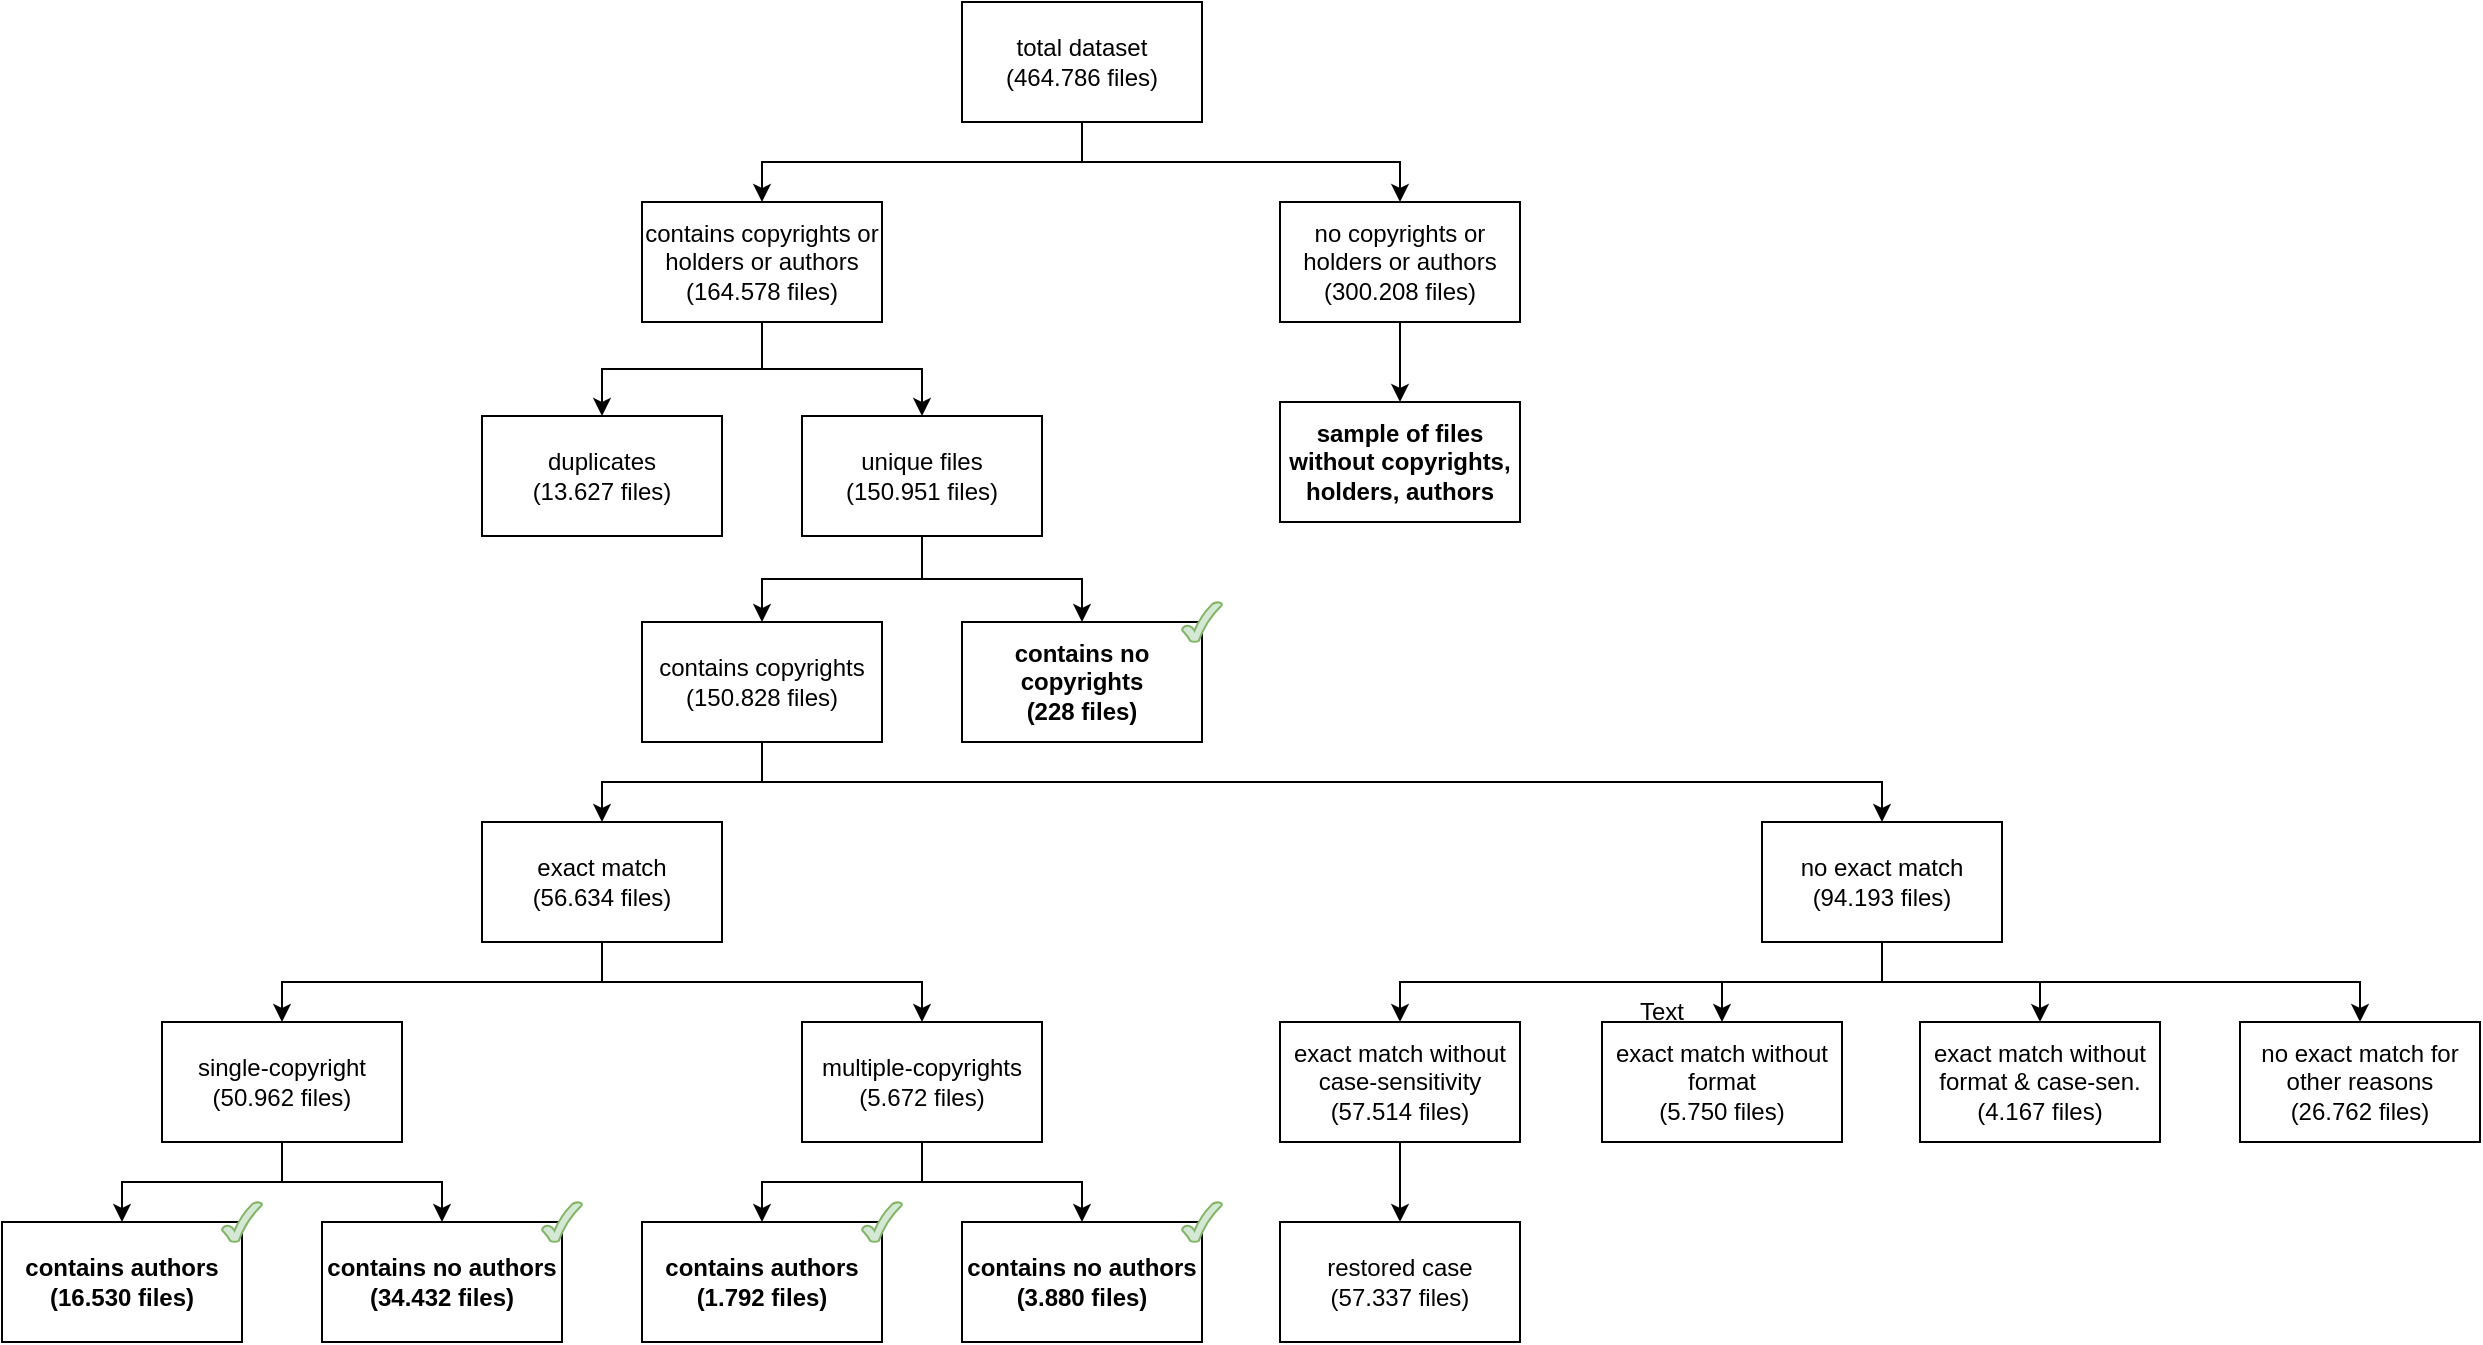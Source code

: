 <mxfile version="22.1.22" type="embed">
  <diagram name="Seite-1" id="f3Rf5XTVuwHkTZ7F2tCT">
    <mxGraphModel dx="1765" dy="1946" grid="1" gridSize="10" guides="1" tooltips="1" connect="1" arrows="1" fold="1" page="1" pageScale="1" pageWidth="1169" pageHeight="827" math="0" shadow="0">
      <root>
        <mxCell id="0" />
        <mxCell id="1" parent="0" />
        <mxCell id="T5nE4E2PpQ_50jrhzj2m-6" style="edgeStyle=orthogonalEdgeStyle;rounded=0;orthogonalLoop=1;jettySize=auto;html=1;entryX=0.5;entryY=0;entryDx=0;entryDy=0;" parent="1" source="T5nE4E2PpQ_50jrhzj2m-1" target="T5nE4E2PpQ_50jrhzj2m-4" edge="1">
          <mxGeometry relative="1" as="geometry">
            <Array as="points">
              <mxPoint x="580" y="20" />
              <mxPoint x="739" y="20" />
            </Array>
          </mxGeometry>
        </mxCell>
        <mxCell id="T5nE4E2PpQ_50jrhzj2m-53" style="edgeStyle=orthogonalEdgeStyle;rounded=0;orthogonalLoop=1;jettySize=auto;html=1;entryX=0.5;entryY=0;entryDx=0;entryDy=0;" parent="1" source="T5nE4E2PpQ_50jrhzj2m-1" target="T5nE4E2PpQ_50jrhzj2m-2" edge="1">
          <mxGeometry relative="1" as="geometry">
            <Array as="points">
              <mxPoint x="580" y="20" />
              <mxPoint x="420" y="20" />
            </Array>
          </mxGeometry>
        </mxCell>
        <mxCell id="T5nE4E2PpQ_50jrhzj2m-1" value="total dataset&lt;div&gt;(464.786 files)&lt;/div&gt;" style="rounded=0;whiteSpace=wrap;html=1;" parent="1" vertex="1">
          <mxGeometry x="520" y="-60" width="120" height="60" as="geometry" />
        </mxCell>
        <mxCell id="3" style="edgeStyle=orthogonalEdgeStyle;rounded=0;orthogonalLoop=1;jettySize=auto;html=1;entryX=0.5;entryY=0;entryDx=0;entryDy=0;" edge="1" parent="1" source="T5nE4E2PpQ_50jrhzj2m-2" target="T5nE4E2PpQ_50jrhzj2m-79">
          <mxGeometry relative="1" as="geometry" />
        </mxCell>
        <mxCell id="4" style="edgeStyle=orthogonalEdgeStyle;rounded=0;orthogonalLoop=1;jettySize=auto;html=1;entryX=0.5;entryY=0;entryDx=0;entryDy=0;" edge="1" parent="1" source="T5nE4E2PpQ_50jrhzj2m-2" target="2">
          <mxGeometry relative="1" as="geometry" />
        </mxCell>
        <mxCell id="T5nE4E2PpQ_50jrhzj2m-2" value="contains copyrights or holders or authors&lt;div&gt;(164.578 files)&lt;/div&gt;" style="rounded=0;whiteSpace=wrap;html=1;" parent="1" vertex="1">
          <mxGeometry x="360" y="40" width="120" height="60" as="geometry" />
        </mxCell>
        <mxCell id="Zs75Lp3gZ29Dc7brr3NT-27" style="edgeStyle=orthogonalEdgeStyle;rounded=0;orthogonalLoop=1;jettySize=auto;html=1;entryX=0.5;entryY=0;entryDx=0;entryDy=0;" parent="1" source="T5nE4E2PpQ_50jrhzj2m-4" target="T5nE4E2PpQ_50jrhzj2m-52" edge="1">
          <mxGeometry relative="1" as="geometry" />
        </mxCell>
        <mxCell id="T5nE4E2PpQ_50jrhzj2m-4" value="no copyrights or holders or authors&lt;div&gt;(300.208 files)&lt;/div&gt;" style="rounded=0;whiteSpace=wrap;html=1;" parent="1" vertex="1">
          <mxGeometry x="679" y="40" width="120" height="60" as="geometry" />
        </mxCell>
        <mxCell id="T5nE4E2PpQ_50jrhzj2m-33" style="edgeStyle=orthogonalEdgeStyle;rounded=0;orthogonalLoop=1;jettySize=auto;html=1;entryX=0.5;entryY=0;entryDx=0;entryDy=0;" parent="1" source="T5nE4E2PpQ_50jrhzj2m-7" target="T5nE4E2PpQ_50jrhzj2m-31" edge="1">
          <mxGeometry relative="1" as="geometry">
            <Array as="points">
              <mxPoint x="340" y="430" />
              <mxPoint x="180" y="430" />
            </Array>
          </mxGeometry>
        </mxCell>
        <mxCell id="T5nE4E2PpQ_50jrhzj2m-34" style="edgeStyle=orthogonalEdgeStyle;rounded=0;orthogonalLoop=1;jettySize=auto;html=1;entryX=0.5;entryY=0;entryDx=0;entryDy=0;" parent="1" source="T5nE4E2PpQ_50jrhzj2m-7" target="T5nE4E2PpQ_50jrhzj2m-29" edge="1">
          <mxGeometry relative="1" as="geometry">
            <Array as="points">
              <mxPoint x="340" y="430" />
              <mxPoint x="500" y="430" />
            </Array>
          </mxGeometry>
        </mxCell>
        <mxCell id="T5nE4E2PpQ_50jrhzj2m-7" value="exact match&lt;div&gt;(56.634 files)&lt;/div&gt;" style="rounded=0;whiteSpace=wrap;html=1;" parent="1" vertex="1">
          <mxGeometry x="280" y="350" width="120" height="60" as="geometry" />
        </mxCell>
        <mxCell id="Zs75Lp3gZ29Dc7brr3NT-20" style="edgeStyle=orthogonalEdgeStyle;rounded=0;orthogonalLoop=1;jettySize=auto;html=1;entryX=0.5;entryY=0;entryDx=0;entryDy=0;" parent="1" source="T5nE4E2PpQ_50jrhzj2m-9" target="T5nE4E2PpQ_50jrhzj2m-11" edge="1">
          <mxGeometry relative="1" as="geometry" />
        </mxCell>
        <mxCell id="Zs75Lp3gZ29Dc7brr3NT-21" style="edgeStyle=orthogonalEdgeStyle;rounded=0;orthogonalLoop=1;jettySize=auto;html=1;entryX=0.5;entryY=0;entryDx=0;entryDy=0;" parent="1" source="T5nE4E2PpQ_50jrhzj2m-9" target="Zs75Lp3gZ29Dc7brr3NT-4" edge="1">
          <mxGeometry relative="1" as="geometry" />
        </mxCell>
        <mxCell id="Zs75Lp3gZ29Dc7brr3NT-22" style="edgeStyle=orthogonalEdgeStyle;rounded=0;orthogonalLoop=1;jettySize=auto;html=1;entryX=0.5;entryY=0;entryDx=0;entryDy=0;" parent="1" source="T5nE4E2PpQ_50jrhzj2m-9" target="Zs75Lp3gZ29Dc7brr3NT-2" edge="1">
          <mxGeometry relative="1" as="geometry">
            <Array as="points">
              <mxPoint x="980" y="430" />
              <mxPoint x="739" y="430" />
            </Array>
          </mxGeometry>
        </mxCell>
        <mxCell id="Zs75Lp3gZ29Dc7brr3NT-23" style="edgeStyle=orthogonalEdgeStyle;rounded=0;orthogonalLoop=1;jettySize=auto;html=1;entryX=0.5;entryY=0;entryDx=0;entryDy=0;" parent="1" source="T5nE4E2PpQ_50jrhzj2m-9" target="T5nE4E2PpQ_50jrhzj2m-13" edge="1">
          <mxGeometry relative="1" as="geometry">
            <Array as="points">
              <mxPoint x="980" y="430" />
              <mxPoint x="1219" y="430" />
            </Array>
          </mxGeometry>
        </mxCell>
        <mxCell id="T5nE4E2PpQ_50jrhzj2m-9" value="no exact match&lt;div&gt;(94.193 files)&lt;/div&gt;" style="rounded=0;whiteSpace=wrap;html=1;" parent="1" vertex="1">
          <mxGeometry x="920" y="350" width="120" height="60" as="geometry" />
        </mxCell>
        <mxCell id="T5nE4E2PpQ_50jrhzj2m-11" value="exact match without format&lt;div&gt;(5.750 files)&lt;/div&gt;" style="rounded=0;whiteSpace=wrap;html=1;" parent="1" vertex="1">
          <mxGeometry x="840" y="450" width="120" height="60" as="geometry" />
        </mxCell>
        <mxCell id="T5nE4E2PpQ_50jrhzj2m-13" value="no exact match for other reasons&lt;br&gt;&lt;div&gt;(26.762 files)&lt;/div&gt;" style="rounded=0;whiteSpace=wrap;html=1;" parent="1" vertex="1">
          <mxGeometry x="1159" y="450" width="120" height="60" as="geometry" />
        </mxCell>
        <mxCell id="T5nE4E2PpQ_50jrhzj2m-19" value="&lt;b&gt;contains no copyrights&lt;/b&gt;&lt;div&gt;&lt;b&gt;(228 files)&lt;/b&gt;&lt;/div&gt;" style="rounded=0;whiteSpace=wrap;html=1;" parent="1" vertex="1">
          <mxGeometry x="520" y="250" width="120" height="60" as="geometry" />
        </mxCell>
        <mxCell id="T5nE4E2PpQ_50jrhzj2m-23" style="edgeStyle=orthogonalEdgeStyle;rounded=0;orthogonalLoop=1;jettySize=auto;html=1;entryX=0.5;entryY=0;entryDx=0;entryDy=0;" parent="1" source="T5nE4E2PpQ_50jrhzj2m-21" target="T5nE4E2PpQ_50jrhzj2m-7" edge="1">
          <mxGeometry relative="1" as="geometry" />
        </mxCell>
        <mxCell id="T5nE4E2PpQ_50jrhzj2m-63" style="edgeStyle=orthogonalEdgeStyle;rounded=0;orthogonalLoop=1;jettySize=auto;html=1;exitX=0.5;exitY=1;exitDx=0;exitDy=0;entryX=0.5;entryY=0;entryDx=0;entryDy=0;" parent="1" source="T5nE4E2PpQ_50jrhzj2m-21" target="T5nE4E2PpQ_50jrhzj2m-9" edge="1">
          <mxGeometry relative="1" as="geometry" />
        </mxCell>
        <mxCell id="T5nE4E2PpQ_50jrhzj2m-21" value="contains copyrights&lt;div&gt;(150.828 files)&lt;/div&gt;" style="rounded=0;whiteSpace=wrap;html=1;" parent="1" vertex="1">
          <mxGeometry x="360" y="250" width="120" height="60" as="geometry" />
        </mxCell>
        <mxCell id="T5nE4E2PpQ_50jrhzj2m-39" style="edgeStyle=orthogonalEdgeStyle;rounded=0;orthogonalLoop=1;jettySize=auto;html=1;entryX=0.5;entryY=0;entryDx=0;entryDy=0;" parent="1" source="T5nE4E2PpQ_50jrhzj2m-29" target="T5nE4E2PpQ_50jrhzj2m-35" edge="1">
          <mxGeometry relative="1" as="geometry" />
        </mxCell>
        <mxCell id="T5nE4E2PpQ_50jrhzj2m-40" style="edgeStyle=orthogonalEdgeStyle;rounded=0;orthogonalLoop=1;jettySize=auto;html=1;entryX=0.5;entryY=0;entryDx=0;entryDy=0;" parent="1" source="T5nE4E2PpQ_50jrhzj2m-29" target="T5nE4E2PpQ_50jrhzj2m-36" edge="1">
          <mxGeometry relative="1" as="geometry" />
        </mxCell>
        <mxCell id="T5nE4E2PpQ_50jrhzj2m-29" value="multiple-copyrights&lt;div&gt;(5.672 files)&lt;/div&gt;" style="rounded=0;whiteSpace=wrap;html=1;" parent="1" vertex="1">
          <mxGeometry x="440" y="450" width="120" height="60" as="geometry" />
        </mxCell>
        <mxCell id="T5nE4E2PpQ_50jrhzj2m-30" value="&lt;b&gt;contains authors&lt;/b&gt;&lt;div&gt;&lt;b&gt;(16.530 files)&lt;/b&gt;&lt;/div&gt;" style="rounded=0;whiteSpace=wrap;html=1;" parent="1" vertex="1">
          <mxGeometry x="40" y="550" width="120" height="60" as="geometry" />
        </mxCell>
        <mxCell id="T5nE4E2PpQ_50jrhzj2m-37" style="edgeStyle=orthogonalEdgeStyle;rounded=0;orthogonalLoop=1;jettySize=auto;html=1;entryX=0.5;entryY=0;entryDx=0;entryDy=0;" parent="1" source="T5nE4E2PpQ_50jrhzj2m-31" target="T5nE4E2PpQ_50jrhzj2m-30" edge="1">
          <mxGeometry relative="1" as="geometry" />
        </mxCell>
        <mxCell id="T5nE4E2PpQ_50jrhzj2m-38" style="edgeStyle=orthogonalEdgeStyle;rounded=0;orthogonalLoop=1;jettySize=auto;html=1;" parent="1" source="T5nE4E2PpQ_50jrhzj2m-31" target="T5nE4E2PpQ_50jrhzj2m-32" edge="1">
          <mxGeometry relative="1" as="geometry" />
        </mxCell>
        <mxCell id="T5nE4E2PpQ_50jrhzj2m-31" value="single-copyright&lt;div&gt;&lt;span style=&quot;white-space: pre;&quot;&gt;(50.962 files)&lt;/span&gt;&lt;/div&gt;" style="rounded=0;whiteSpace=wrap;html=1;" parent="1" vertex="1">
          <mxGeometry x="120" y="450" width="120" height="60" as="geometry" />
        </mxCell>
        <mxCell id="T5nE4E2PpQ_50jrhzj2m-32" value="&lt;b&gt;contains no authors&lt;/b&gt;&lt;div&gt;&lt;b&gt;(34.432 files)&lt;/b&gt;&lt;/div&gt;" style="rounded=0;whiteSpace=wrap;html=1;" parent="1" vertex="1">
          <mxGeometry x="200" y="550" width="120" height="60" as="geometry" />
        </mxCell>
        <mxCell id="T5nE4E2PpQ_50jrhzj2m-35" value="&lt;b&gt;contains authors&lt;/b&gt;&lt;div&gt;&lt;b&gt;(1.792 files)&lt;/b&gt;&lt;/div&gt;" style="rounded=0;whiteSpace=wrap;html=1;" parent="1" vertex="1">
          <mxGeometry x="360" y="550" width="120" height="60" as="geometry" />
        </mxCell>
        <mxCell id="T5nE4E2PpQ_50jrhzj2m-36" value="&lt;b&gt;contains no authors&lt;/b&gt;&lt;div&gt;&lt;b&gt;(3.880 files)&lt;/b&gt;&lt;/div&gt;" style="rounded=0;whiteSpace=wrap;html=1;" parent="1" vertex="1">
          <mxGeometry x="520" y="550" width="120" height="60" as="geometry" />
        </mxCell>
        <mxCell id="T5nE4E2PpQ_50jrhzj2m-52" value="&lt;b&gt;sample of files without copyrights, holders, authors&lt;/b&gt;" style="rounded=0;whiteSpace=wrap;html=1;" parent="1" vertex="1">
          <mxGeometry x="679" y="140" width="120" height="60" as="geometry" />
        </mxCell>
        <mxCell id="T5nE4E2PpQ_50jrhzj2m-74" value="" style="verticalLabelPosition=bottom;verticalAlign=top;html=1;shape=mxgraph.basic.tick;fillColor=#d5e8d4;strokeColor=#82b366;" parent="1" vertex="1">
          <mxGeometry x="150" y="540" width="20" height="20" as="geometry" />
        </mxCell>
        <mxCell id="T5nE4E2PpQ_50jrhzj2m-75" value="" style="verticalLabelPosition=bottom;verticalAlign=top;html=1;shape=mxgraph.basic.tick;fillColor=#d5e8d4;strokeColor=#82b366;" parent="1" vertex="1">
          <mxGeometry x="310" y="540" width="20" height="20" as="geometry" />
        </mxCell>
        <mxCell id="T5nE4E2PpQ_50jrhzj2m-76" value="" style="verticalLabelPosition=bottom;verticalAlign=top;html=1;shape=mxgraph.basic.tick;fillColor=#d5e8d4;strokeColor=#82b366;" parent="1" vertex="1">
          <mxGeometry x="470" y="540" width="20" height="20" as="geometry" />
        </mxCell>
        <mxCell id="T5nE4E2PpQ_50jrhzj2m-77" value="" style="verticalLabelPosition=bottom;verticalAlign=top;html=1;shape=mxgraph.basic.tick;fillColor=#d5e8d4;strokeColor=#82b366;" parent="1" vertex="1">
          <mxGeometry x="630" y="540" width="20" height="20" as="geometry" />
        </mxCell>
        <mxCell id="T5nE4E2PpQ_50jrhzj2m-78" value="" style="verticalLabelPosition=bottom;verticalAlign=top;html=1;shape=mxgraph.basic.tick;fillColor=#d5e8d4;strokeColor=#82b366;" parent="1" vertex="1">
          <mxGeometry x="630" y="240" width="20" height="20" as="geometry" />
        </mxCell>
        <mxCell id="T5nE4E2PpQ_50jrhzj2m-79" value="duplicates&lt;div&gt;(13.627 files)&lt;/div&gt;" style="rounded=0;whiteSpace=wrap;html=1;" parent="1" vertex="1">
          <mxGeometry x="280" y="147" width="120" height="60" as="geometry" />
        </mxCell>
        <mxCell id="Zs75Lp3gZ29Dc7brr3NT-24" style="edgeStyle=orthogonalEdgeStyle;rounded=0;orthogonalLoop=1;jettySize=auto;html=1;entryX=0.5;entryY=0;entryDx=0;entryDy=0;" parent="1" source="Zs75Lp3gZ29Dc7brr3NT-2" target="Zs75Lp3gZ29Dc7brr3NT-18" edge="1">
          <mxGeometry relative="1" as="geometry" />
        </mxCell>
        <mxCell id="Zs75Lp3gZ29Dc7brr3NT-2" value="exact match without case-sensitivity&lt;div&gt;(57.514 files)&lt;/div&gt;" style="rounded=0;whiteSpace=wrap;html=1;" parent="1" vertex="1">
          <mxGeometry x="679" y="450" width="120" height="60" as="geometry" />
        </mxCell>
        <mxCell id="Zs75Lp3gZ29Dc7brr3NT-4" value="exact match without format &amp;amp; case-sen.&lt;div&gt;(4.167 files)&lt;/div&gt;" style="rounded=0;whiteSpace=wrap;html=1;" parent="1" vertex="1">
          <mxGeometry x="999" y="450" width="120" height="60" as="geometry" />
        </mxCell>
        <mxCell id="Zs75Lp3gZ29Dc7brr3NT-18" value="restored case&lt;div&gt;(57.337 files)&lt;/div&gt;" style="rounded=0;whiteSpace=wrap;html=1;" parent="1" vertex="1">
          <mxGeometry x="679" y="550" width="120" height="60" as="geometry" />
        </mxCell>
        <mxCell id="6" style="edgeStyle=orthogonalEdgeStyle;rounded=0;orthogonalLoop=1;jettySize=auto;html=1;entryX=0.5;entryY=0;entryDx=0;entryDy=0;" edge="1" parent="1" source="2" target="T5nE4E2PpQ_50jrhzj2m-21">
          <mxGeometry relative="1" as="geometry" />
        </mxCell>
        <mxCell id="7" style="edgeStyle=orthogonalEdgeStyle;rounded=0;orthogonalLoop=1;jettySize=auto;html=1;" edge="1" parent="1" source="2" target="T5nE4E2PpQ_50jrhzj2m-19">
          <mxGeometry relative="1" as="geometry" />
        </mxCell>
        <mxCell id="2" value="unique files&lt;br&gt;(150.951 files)" style="rounded=0;whiteSpace=wrap;html=1;" vertex="1" parent="1">
          <mxGeometry x="440" y="147" width="120" height="60" as="geometry" />
        </mxCell>
        <mxCell id="9" value="Text" style="text;strokeColor=none;align=center;fillColor=none;html=1;verticalAlign=middle;whiteSpace=wrap;rounded=0;" vertex="1" parent="1">
          <mxGeometry x="840" y="430" width="60" height="30" as="geometry" />
        </mxCell>
      </root>
    </mxGraphModel>
  </diagram>
</mxfile>
